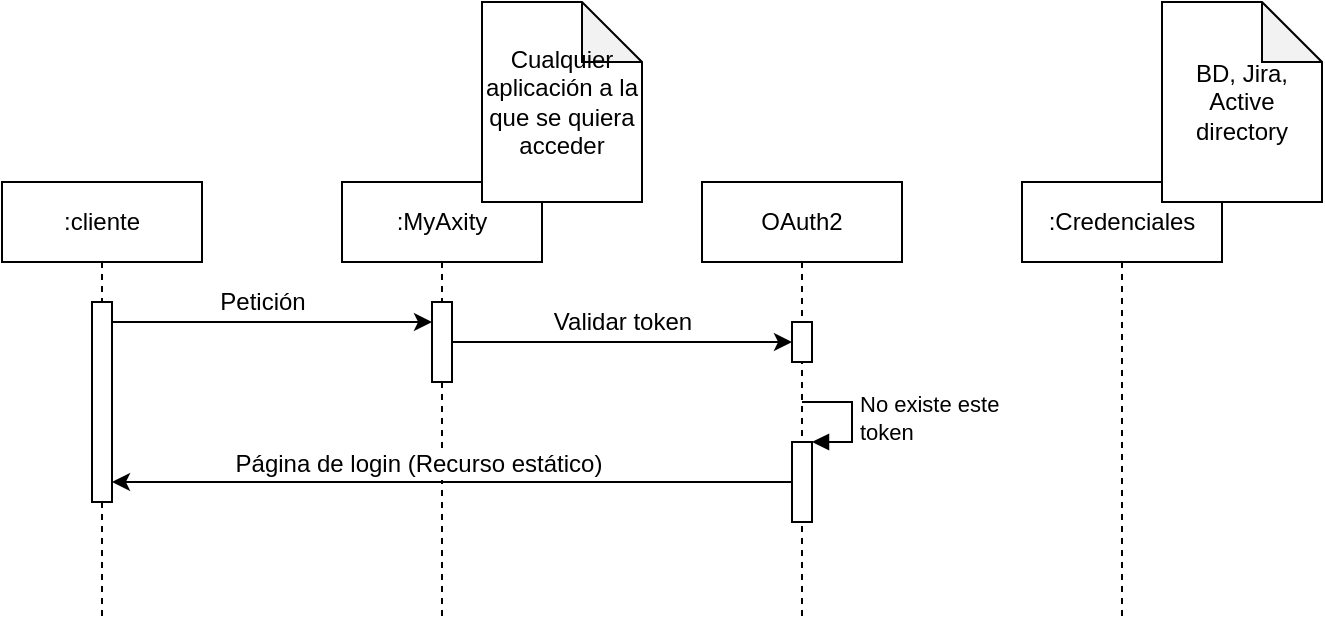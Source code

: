 <mxfile version="10.5.1" type="device"><diagram id="YsoyHjEvf_RB5segIevA" name="Page-1"><mxGraphModel dx="840" dy="1572" grid="1" gridSize="10" guides="1" tooltips="1" connect="1" arrows="1" fold="1" page="1" pageScale="1" pageWidth="827" pageHeight="1169" math="0" shadow="0"><root><mxCell id="0"/><mxCell id="1" parent="0"/><mxCell id="kFWx8raBnp4WdqgCKRAm-1" value=":cliente" style="shape=umlLifeline;perimeter=lifelinePerimeter;whiteSpace=wrap;html=1;container=1;collapsible=0;recursiveResize=0;outlineConnect=0;" vertex="1" parent="1"><mxGeometry x="110" y="20" width="100" height="220" as="geometry"/></mxCell><mxCell id="kFWx8raBnp4WdqgCKRAm-9" value="" style="html=1;points=[];perimeter=orthogonalPerimeter;" vertex="1" parent="kFWx8raBnp4WdqgCKRAm-1"><mxGeometry x="45" y="60" width="10" height="100" as="geometry"/></mxCell><mxCell id="kFWx8raBnp4WdqgCKRAm-2" value=":MyAxity" style="shape=umlLifeline;perimeter=lifelinePerimeter;whiteSpace=wrap;html=1;container=1;collapsible=0;recursiveResize=0;outlineConnect=0;" vertex="1" parent="1"><mxGeometry x="280" y="20" width="100" height="220" as="geometry"/></mxCell><mxCell id="kFWx8raBnp4WdqgCKRAm-13" value="" style="html=1;points=[];perimeter=orthogonalPerimeter;" vertex="1" parent="kFWx8raBnp4WdqgCKRAm-2"><mxGeometry x="45" y="60" width="10" height="40" as="geometry"/></mxCell><mxCell id="kFWx8raBnp4WdqgCKRAm-3" value="OAuth2" style="shape=umlLifeline;perimeter=lifelinePerimeter;whiteSpace=wrap;html=1;container=1;collapsible=0;recursiveResize=0;outlineConnect=0;" vertex="1" parent="1"><mxGeometry x="460" y="20" width="100" height="220" as="geometry"/></mxCell><mxCell id="kFWx8raBnp4WdqgCKRAm-16" value="" style="html=1;points=[];perimeter=orthogonalPerimeter;" vertex="1" parent="kFWx8raBnp4WdqgCKRAm-3"><mxGeometry x="45" y="70" width="10" height="20" as="geometry"/></mxCell><mxCell id="kFWx8raBnp4WdqgCKRAm-23" value="" style="html=1;points=[];perimeter=orthogonalPerimeter;" vertex="1" parent="kFWx8raBnp4WdqgCKRAm-3"><mxGeometry x="45" y="130" width="10" height="40" as="geometry"/></mxCell><mxCell id="kFWx8raBnp4WdqgCKRAm-24" value="No existe este&amp;nbsp;&lt;br&gt;token&lt;br&gt;" style="edgeStyle=orthogonalEdgeStyle;html=1;align=left;spacingLeft=2;endArrow=block;rounded=0;entryX=1;entryY=0;" edge="1" target="kFWx8raBnp4WdqgCKRAm-23" parent="kFWx8raBnp4WdqgCKRAm-3"><mxGeometry relative="1" as="geometry"><mxPoint x="50" y="110" as="sourcePoint"/><Array as="points"><mxPoint x="75" y="110"/></Array></mxGeometry></mxCell><mxCell id="kFWx8raBnp4WdqgCKRAm-4" value=":Credenciales" style="shape=umlLifeline;perimeter=lifelinePerimeter;whiteSpace=wrap;html=1;container=1;collapsible=0;recursiveResize=0;outlineConnect=0;" vertex="1" parent="1"><mxGeometry x="620" y="20" width="100" height="220" as="geometry"/></mxCell><mxCell id="kFWx8raBnp4WdqgCKRAm-6" value="BD, Jira, Active directory" style="shape=note;whiteSpace=wrap;html=1;backgroundOutline=1;darkOpacity=0.05;" vertex="1" parent="1"><mxGeometry x="690" y="-70" width="80" height="100" as="geometry"/></mxCell><mxCell id="kFWx8raBnp4WdqgCKRAm-7" value="Cualquier aplicación a la que se quiera acceder" style="shape=note;whiteSpace=wrap;html=1;backgroundOutline=1;darkOpacity=0.05;" vertex="1" parent="1"><mxGeometry x="350" y="-70" width="80" height="100" as="geometry"/></mxCell><mxCell id="kFWx8raBnp4WdqgCKRAm-14" value="" style="edgeStyle=orthogonalEdgeStyle;rounded=0;orthogonalLoop=1;jettySize=auto;html=1;" edge="1" parent="1" source="kFWx8raBnp4WdqgCKRAm-9" target="kFWx8raBnp4WdqgCKRAm-13"><mxGeometry relative="1" as="geometry"><Array as="points"><mxPoint x="270" y="90"/><mxPoint x="270" y="90"/></Array></mxGeometry></mxCell><mxCell id="kFWx8raBnp4WdqgCKRAm-15" value="Petición" style="text;html=1;resizable=0;points=[];align=center;verticalAlign=middle;labelBackgroundColor=#ffffff;" vertex="1" connectable="0" parent="kFWx8raBnp4WdqgCKRAm-14"><mxGeometry x="0.2" y="1" relative="1" as="geometry"><mxPoint x="-21" y="-9" as="offset"/></mxGeometry></mxCell><mxCell id="kFWx8raBnp4WdqgCKRAm-17" value="" style="edgeStyle=orthogonalEdgeStyle;rounded=0;orthogonalLoop=1;jettySize=auto;html=1;" edge="1" parent="1" source="kFWx8raBnp4WdqgCKRAm-13" target="kFWx8raBnp4WdqgCKRAm-16"><mxGeometry relative="1" as="geometry"><Array as="points"><mxPoint x="460" y="100"/><mxPoint x="460" y="100"/></Array></mxGeometry></mxCell><mxCell id="kFWx8raBnp4WdqgCKRAm-18" value="Validar token" style="text;html=1;resizable=0;points=[];align=center;verticalAlign=middle;labelBackgroundColor=#ffffff;" vertex="1" connectable="0" parent="kFWx8raBnp4WdqgCKRAm-17"><mxGeometry x="0.471" y="-18" relative="1" as="geometry"><mxPoint x="-40" y="-28" as="offset"/></mxGeometry></mxCell><mxCell id="kFWx8raBnp4WdqgCKRAm-26" value="" style="edgeStyle=orthogonalEdgeStyle;rounded=0;orthogonalLoop=1;jettySize=auto;html=1;" edge="1" parent="1" source="kFWx8raBnp4WdqgCKRAm-23"><mxGeometry relative="1" as="geometry"><mxPoint x="165" y="170" as="targetPoint"/></mxGeometry></mxCell><mxCell id="kFWx8raBnp4WdqgCKRAm-27" value="Página de login (Recurso estático)" style="text;html=1;resizable=0;points=[];align=center;verticalAlign=middle;labelBackgroundColor=#ffffff;" vertex="1" connectable="0" parent="kFWx8raBnp4WdqgCKRAm-26"><mxGeometry x="0.118" y="1" relative="1" as="geometry"><mxPoint x="3" y="-11" as="offset"/></mxGeometry></mxCell></root></mxGraphModel></diagram></mxfile>